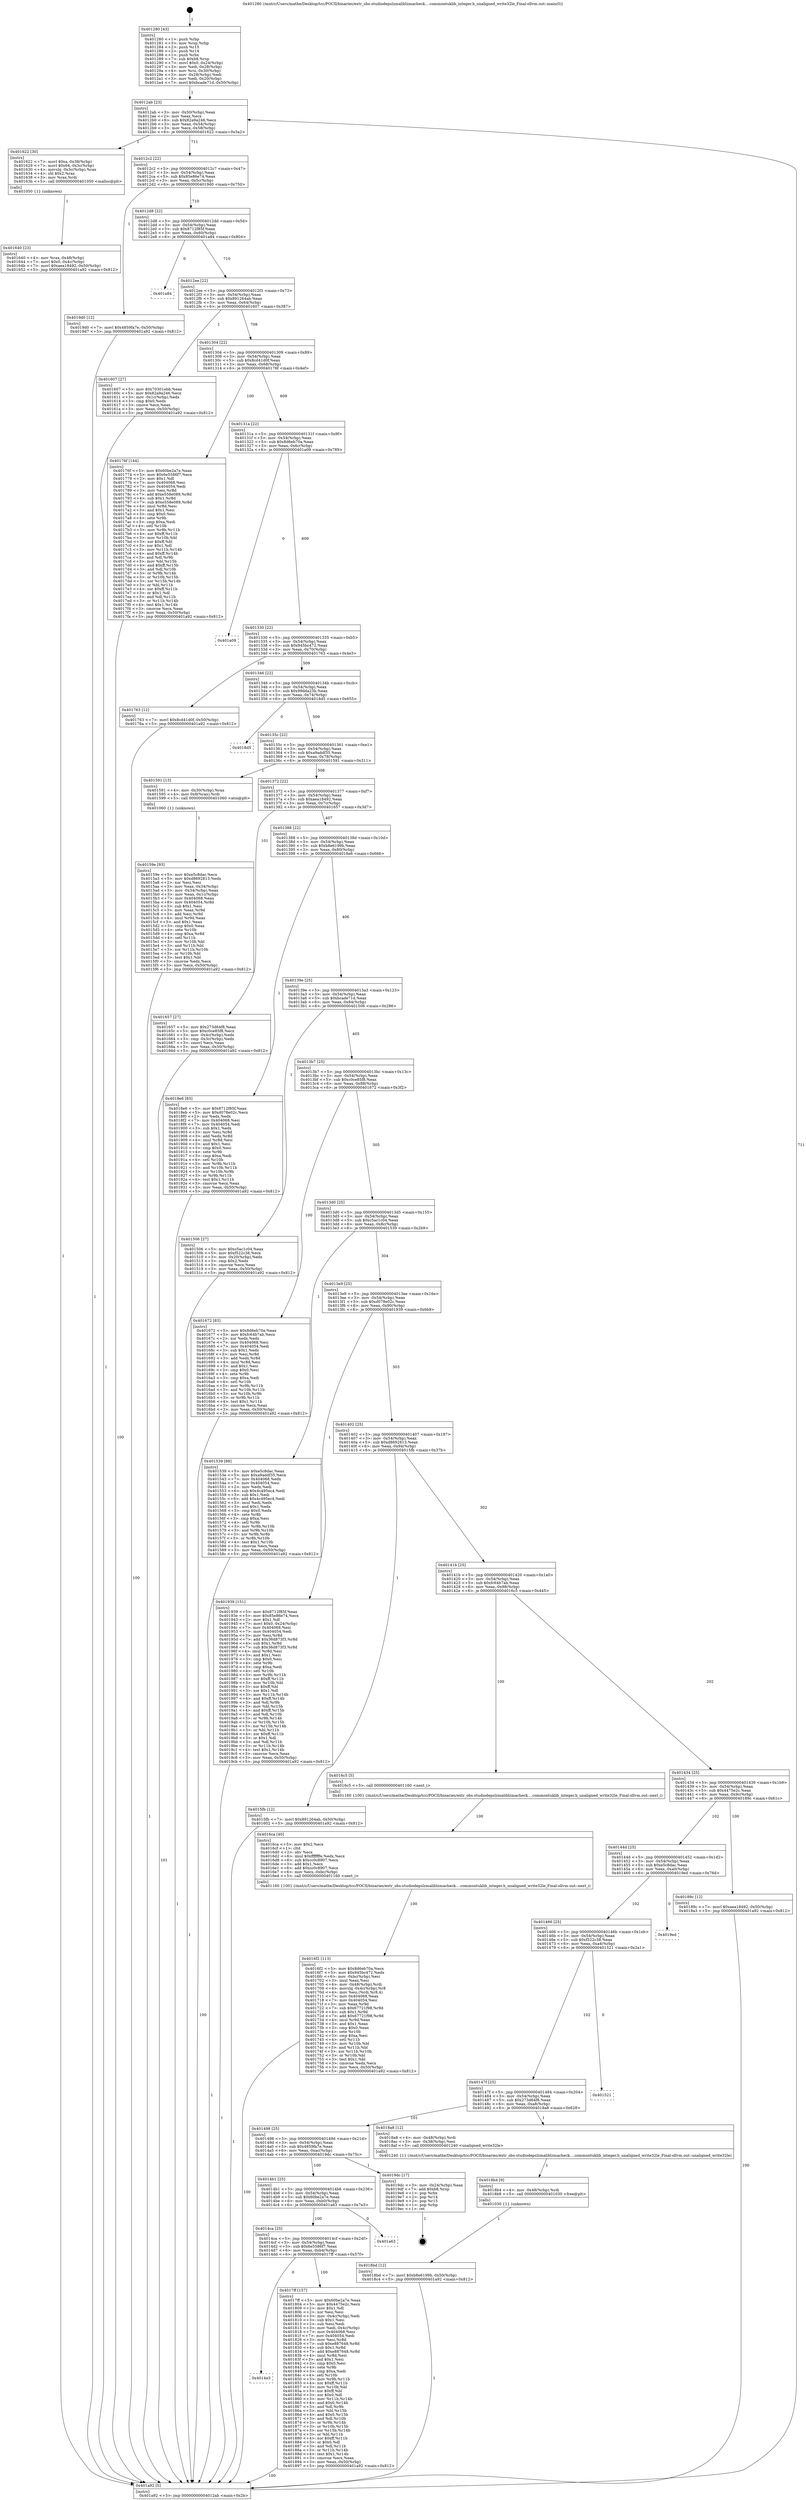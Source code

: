 digraph "0x401280" {
  label = "0x401280 (/mnt/c/Users/mathe/Desktop/tcc/POCII/binaries/extr_obs-studiodepslzmaliblzmacheck....commontuklib_integer.h_unaligned_write32le_Final-ollvm.out::main(0))"
  labelloc = "t"
  node[shape=record]

  Entry [label="",width=0.3,height=0.3,shape=circle,fillcolor=black,style=filled]
  "0x4012ab" [label="{
     0x4012ab [23]\l
     | [instrs]\l
     &nbsp;&nbsp;0x4012ab \<+3\>: mov -0x50(%rbp),%eax\l
     &nbsp;&nbsp;0x4012ae \<+2\>: mov %eax,%ecx\l
     &nbsp;&nbsp;0x4012b0 \<+6\>: sub $0x82a9a246,%ecx\l
     &nbsp;&nbsp;0x4012b6 \<+3\>: mov %eax,-0x54(%rbp)\l
     &nbsp;&nbsp;0x4012b9 \<+3\>: mov %ecx,-0x58(%rbp)\l
     &nbsp;&nbsp;0x4012bc \<+6\>: je 0000000000401622 \<main+0x3a2\>\l
  }"]
  "0x401622" [label="{
     0x401622 [30]\l
     | [instrs]\l
     &nbsp;&nbsp;0x401622 \<+7\>: movl $0xa,-0x38(%rbp)\l
     &nbsp;&nbsp;0x401629 \<+7\>: movl $0x64,-0x3c(%rbp)\l
     &nbsp;&nbsp;0x401630 \<+4\>: movslq -0x3c(%rbp),%rax\l
     &nbsp;&nbsp;0x401634 \<+4\>: shl $0x2,%rax\l
     &nbsp;&nbsp;0x401638 \<+3\>: mov %rax,%rdi\l
     &nbsp;&nbsp;0x40163b \<+5\>: call 0000000000401050 \<malloc@plt\>\l
     | [calls]\l
     &nbsp;&nbsp;0x401050 \{1\} (unknown)\l
  }"]
  "0x4012c2" [label="{
     0x4012c2 [22]\l
     | [instrs]\l
     &nbsp;&nbsp;0x4012c2 \<+5\>: jmp 00000000004012c7 \<main+0x47\>\l
     &nbsp;&nbsp;0x4012c7 \<+3\>: mov -0x54(%rbp),%eax\l
     &nbsp;&nbsp;0x4012ca \<+5\>: sub $0x85e86e74,%eax\l
     &nbsp;&nbsp;0x4012cf \<+3\>: mov %eax,-0x5c(%rbp)\l
     &nbsp;&nbsp;0x4012d2 \<+6\>: je 00000000004019d0 \<main+0x750\>\l
  }"]
  Exit [label="",width=0.3,height=0.3,shape=circle,fillcolor=black,style=filled,peripheries=2]
  "0x4019d0" [label="{
     0x4019d0 [12]\l
     | [instrs]\l
     &nbsp;&nbsp;0x4019d0 \<+7\>: movl $0x4859fa7e,-0x50(%rbp)\l
     &nbsp;&nbsp;0x4019d7 \<+5\>: jmp 0000000000401a92 \<main+0x812\>\l
  }"]
  "0x4012d8" [label="{
     0x4012d8 [22]\l
     | [instrs]\l
     &nbsp;&nbsp;0x4012d8 \<+5\>: jmp 00000000004012dd \<main+0x5d\>\l
     &nbsp;&nbsp;0x4012dd \<+3\>: mov -0x54(%rbp),%eax\l
     &nbsp;&nbsp;0x4012e0 \<+5\>: sub $0x8712f85f,%eax\l
     &nbsp;&nbsp;0x4012e5 \<+3\>: mov %eax,-0x60(%rbp)\l
     &nbsp;&nbsp;0x4012e8 \<+6\>: je 0000000000401a84 \<main+0x804\>\l
  }"]
  "0x4018bd" [label="{
     0x4018bd [12]\l
     | [instrs]\l
     &nbsp;&nbsp;0x4018bd \<+7\>: movl $0xb8e6199b,-0x50(%rbp)\l
     &nbsp;&nbsp;0x4018c4 \<+5\>: jmp 0000000000401a92 \<main+0x812\>\l
  }"]
  "0x401a84" [label="{
     0x401a84\l
  }", style=dashed]
  "0x4012ee" [label="{
     0x4012ee [22]\l
     | [instrs]\l
     &nbsp;&nbsp;0x4012ee \<+5\>: jmp 00000000004012f3 \<main+0x73\>\l
     &nbsp;&nbsp;0x4012f3 \<+3\>: mov -0x54(%rbp),%eax\l
     &nbsp;&nbsp;0x4012f6 \<+5\>: sub $0x891264ab,%eax\l
     &nbsp;&nbsp;0x4012fb \<+3\>: mov %eax,-0x64(%rbp)\l
     &nbsp;&nbsp;0x4012fe \<+6\>: je 0000000000401607 \<main+0x387\>\l
  }"]
  "0x4018b4" [label="{
     0x4018b4 [9]\l
     | [instrs]\l
     &nbsp;&nbsp;0x4018b4 \<+4\>: mov -0x48(%rbp),%rdi\l
     &nbsp;&nbsp;0x4018b8 \<+5\>: call 0000000000401030 \<free@plt\>\l
     | [calls]\l
     &nbsp;&nbsp;0x401030 \{1\} (unknown)\l
  }"]
  "0x401607" [label="{
     0x401607 [27]\l
     | [instrs]\l
     &nbsp;&nbsp;0x401607 \<+5\>: mov $0x70301ebb,%eax\l
     &nbsp;&nbsp;0x40160c \<+5\>: mov $0x82a9a246,%ecx\l
     &nbsp;&nbsp;0x401611 \<+3\>: mov -0x1c(%rbp),%edx\l
     &nbsp;&nbsp;0x401614 \<+3\>: cmp $0x0,%edx\l
     &nbsp;&nbsp;0x401617 \<+3\>: cmove %ecx,%eax\l
     &nbsp;&nbsp;0x40161a \<+3\>: mov %eax,-0x50(%rbp)\l
     &nbsp;&nbsp;0x40161d \<+5\>: jmp 0000000000401a92 \<main+0x812\>\l
  }"]
  "0x401304" [label="{
     0x401304 [22]\l
     | [instrs]\l
     &nbsp;&nbsp;0x401304 \<+5\>: jmp 0000000000401309 \<main+0x89\>\l
     &nbsp;&nbsp;0x401309 \<+3\>: mov -0x54(%rbp),%eax\l
     &nbsp;&nbsp;0x40130c \<+5\>: sub $0x8cd41d0f,%eax\l
     &nbsp;&nbsp;0x401311 \<+3\>: mov %eax,-0x68(%rbp)\l
     &nbsp;&nbsp;0x401314 \<+6\>: je 000000000040176f \<main+0x4ef\>\l
  }"]
  "0x4014e3" [label="{
     0x4014e3\l
  }", style=dashed]
  "0x40176f" [label="{
     0x40176f [144]\l
     | [instrs]\l
     &nbsp;&nbsp;0x40176f \<+5\>: mov $0x60be2a7e,%eax\l
     &nbsp;&nbsp;0x401774 \<+5\>: mov $0x6e5586f7,%ecx\l
     &nbsp;&nbsp;0x401779 \<+2\>: mov $0x1,%dl\l
     &nbsp;&nbsp;0x40177b \<+7\>: mov 0x404068,%esi\l
     &nbsp;&nbsp;0x401782 \<+7\>: mov 0x404054,%edi\l
     &nbsp;&nbsp;0x401789 \<+3\>: mov %esi,%r8d\l
     &nbsp;&nbsp;0x40178c \<+7\>: add $0xe558e089,%r8d\l
     &nbsp;&nbsp;0x401793 \<+4\>: sub $0x1,%r8d\l
     &nbsp;&nbsp;0x401797 \<+7\>: sub $0xe558e089,%r8d\l
     &nbsp;&nbsp;0x40179e \<+4\>: imul %r8d,%esi\l
     &nbsp;&nbsp;0x4017a2 \<+3\>: and $0x1,%esi\l
     &nbsp;&nbsp;0x4017a5 \<+3\>: cmp $0x0,%esi\l
     &nbsp;&nbsp;0x4017a8 \<+4\>: sete %r9b\l
     &nbsp;&nbsp;0x4017ac \<+3\>: cmp $0xa,%edi\l
     &nbsp;&nbsp;0x4017af \<+4\>: setl %r10b\l
     &nbsp;&nbsp;0x4017b3 \<+3\>: mov %r9b,%r11b\l
     &nbsp;&nbsp;0x4017b6 \<+4\>: xor $0xff,%r11b\l
     &nbsp;&nbsp;0x4017ba \<+3\>: mov %r10b,%bl\l
     &nbsp;&nbsp;0x4017bd \<+3\>: xor $0xff,%bl\l
     &nbsp;&nbsp;0x4017c0 \<+3\>: xor $0x1,%dl\l
     &nbsp;&nbsp;0x4017c3 \<+3\>: mov %r11b,%r14b\l
     &nbsp;&nbsp;0x4017c6 \<+4\>: and $0xff,%r14b\l
     &nbsp;&nbsp;0x4017ca \<+3\>: and %dl,%r9b\l
     &nbsp;&nbsp;0x4017cd \<+3\>: mov %bl,%r15b\l
     &nbsp;&nbsp;0x4017d0 \<+4\>: and $0xff,%r15b\l
     &nbsp;&nbsp;0x4017d4 \<+3\>: and %dl,%r10b\l
     &nbsp;&nbsp;0x4017d7 \<+3\>: or %r9b,%r14b\l
     &nbsp;&nbsp;0x4017da \<+3\>: or %r10b,%r15b\l
     &nbsp;&nbsp;0x4017dd \<+3\>: xor %r15b,%r14b\l
     &nbsp;&nbsp;0x4017e0 \<+3\>: or %bl,%r11b\l
     &nbsp;&nbsp;0x4017e3 \<+4\>: xor $0xff,%r11b\l
     &nbsp;&nbsp;0x4017e7 \<+3\>: or $0x1,%dl\l
     &nbsp;&nbsp;0x4017ea \<+3\>: and %dl,%r11b\l
     &nbsp;&nbsp;0x4017ed \<+3\>: or %r11b,%r14b\l
     &nbsp;&nbsp;0x4017f0 \<+4\>: test $0x1,%r14b\l
     &nbsp;&nbsp;0x4017f4 \<+3\>: cmovne %ecx,%eax\l
     &nbsp;&nbsp;0x4017f7 \<+3\>: mov %eax,-0x50(%rbp)\l
     &nbsp;&nbsp;0x4017fa \<+5\>: jmp 0000000000401a92 \<main+0x812\>\l
  }"]
  "0x40131a" [label="{
     0x40131a [22]\l
     | [instrs]\l
     &nbsp;&nbsp;0x40131a \<+5\>: jmp 000000000040131f \<main+0x9f\>\l
     &nbsp;&nbsp;0x40131f \<+3\>: mov -0x54(%rbp),%eax\l
     &nbsp;&nbsp;0x401322 \<+5\>: sub $0x8d6eb70a,%eax\l
     &nbsp;&nbsp;0x401327 \<+3\>: mov %eax,-0x6c(%rbp)\l
     &nbsp;&nbsp;0x40132a \<+6\>: je 0000000000401a09 \<main+0x789\>\l
  }"]
  "0x4017ff" [label="{
     0x4017ff [157]\l
     | [instrs]\l
     &nbsp;&nbsp;0x4017ff \<+5\>: mov $0x60be2a7e,%eax\l
     &nbsp;&nbsp;0x401804 \<+5\>: mov $0x4475e2c,%ecx\l
     &nbsp;&nbsp;0x401809 \<+2\>: mov $0x1,%dl\l
     &nbsp;&nbsp;0x40180b \<+2\>: xor %esi,%esi\l
     &nbsp;&nbsp;0x40180d \<+3\>: mov -0x4c(%rbp),%edi\l
     &nbsp;&nbsp;0x401810 \<+3\>: sub $0x1,%esi\l
     &nbsp;&nbsp;0x401813 \<+2\>: sub %esi,%edi\l
     &nbsp;&nbsp;0x401815 \<+3\>: mov %edi,-0x4c(%rbp)\l
     &nbsp;&nbsp;0x401818 \<+7\>: mov 0x404068,%esi\l
     &nbsp;&nbsp;0x40181f \<+7\>: mov 0x404054,%edi\l
     &nbsp;&nbsp;0x401826 \<+3\>: mov %esi,%r8d\l
     &nbsp;&nbsp;0x401829 \<+7\>: sub $0xe887648,%r8d\l
     &nbsp;&nbsp;0x401830 \<+4\>: sub $0x1,%r8d\l
     &nbsp;&nbsp;0x401834 \<+7\>: add $0xe887648,%r8d\l
     &nbsp;&nbsp;0x40183b \<+4\>: imul %r8d,%esi\l
     &nbsp;&nbsp;0x40183f \<+3\>: and $0x1,%esi\l
     &nbsp;&nbsp;0x401842 \<+3\>: cmp $0x0,%esi\l
     &nbsp;&nbsp;0x401845 \<+4\>: sete %r9b\l
     &nbsp;&nbsp;0x401849 \<+3\>: cmp $0xa,%edi\l
     &nbsp;&nbsp;0x40184c \<+4\>: setl %r10b\l
     &nbsp;&nbsp;0x401850 \<+3\>: mov %r9b,%r11b\l
     &nbsp;&nbsp;0x401853 \<+4\>: xor $0xff,%r11b\l
     &nbsp;&nbsp;0x401857 \<+3\>: mov %r10b,%bl\l
     &nbsp;&nbsp;0x40185a \<+3\>: xor $0xff,%bl\l
     &nbsp;&nbsp;0x40185d \<+3\>: xor $0x0,%dl\l
     &nbsp;&nbsp;0x401860 \<+3\>: mov %r11b,%r14b\l
     &nbsp;&nbsp;0x401863 \<+4\>: and $0x0,%r14b\l
     &nbsp;&nbsp;0x401867 \<+3\>: and %dl,%r9b\l
     &nbsp;&nbsp;0x40186a \<+3\>: mov %bl,%r15b\l
     &nbsp;&nbsp;0x40186d \<+4\>: and $0x0,%r15b\l
     &nbsp;&nbsp;0x401871 \<+3\>: and %dl,%r10b\l
     &nbsp;&nbsp;0x401874 \<+3\>: or %r9b,%r14b\l
     &nbsp;&nbsp;0x401877 \<+3\>: or %r10b,%r15b\l
     &nbsp;&nbsp;0x40187a \<+3\>: xor %r15b,%r14b\l
     &nbsp;&nbsp;0x40187d \<+3\>: or %bl,%r11b\l
     &nbsp;&nbsp;0x401880 \<+4\>: xor $0xff,%r11b\l
     &nbsp;&nbsp;0x401884 \<+3\>: or $0x0,%dl\l
     &nbsp;&nbsp;0x401887 \<+3\>: and %dl,%r11b\l
     &nbsp;&nbsp;0x40188a \<+3\>: or %r11b,%r14b\l
     &nbsp;&nbsp;0x40188d \<+4\>: test $0x1,%r14b\l
     &nbsp;&nbsp;0x401891 \<+3\>: cmovne %ecx,%eax\l
     &nbsp;&nbsp;0x401894 \<+3\>: mov %eax,-0x50(%rbp)\l
     &nbsp;&nbsp;0x401897 \<+5\>: jmp 0000000000401a92 \<main+0x812\>\l
  }"]
  "0x401a09" [label="{
     0x401a09\l
  }", style=dashed]
  "0x401330" [label="{
     0x401330 [22]\l
     | [instrs]\l
     &nbsp;&nbsp;0x401330 \<+5\>: jmp 0000000000401335 \<main+0xb5\>\l
     &nbsp;&nbsp;0x401335 \<+3\>: mov -0x54(%rbp),%eax\l
     &nbsp;&nbsp;0x401338 \<+5\>: sub $0x945bc472,%eax\l
     &nbsp;&nbsp;0x40133d \<+3\>: mov %eax,-0x70(%rbp)\l
     &nbsp;&nbsp;0x401340 \<+6\>: je 0000000000401763 \<main+0x4e3\>\l
  }"]
  "0x4014ca" [label="{
     0x4014ca [25]\l
     | [instrs]\l
     &nbsp;&nbsp;0x4014ca \<+5\>: jmp 00000000004014cf \<main+0x24f\>\l
     &nbsp;&nbsp;0x4014cf \<+3\>: mov -0x54(%rbp),%eax\l
     &nbsp;&nbsp;0x4014d2 \<+5\>: sub $0x6e5586f7,%eax\l
     &nbsp;&nbsp;0x4014d7 \<+6\>: mov %eax,-0xb4(%rbp)\l
     &nbsp;&nbsp;0x4014dd \<+6\>: je 00000000004017ff \<main+0x57f\>\l
  }"]
  "0x401763" [label="{
     0x401763 [12]\l
     | [instrs]\l
     &nbsp;&nbsp;0x401763 \<+7\>: movl $0x8cd41d0f,-0x50(%rbp)\l
     &nbsp;&nbsp;0x40176a \<+5\>: jmp 0000000000401a92 \<main+0x812\>\l
  }"]
  "0x401346" [label="{
     0x401346 [22]\l
     | [instrs]\l
     &nbsp;&nbsp;0x401346 \<+5\>: jmp 000000000040134b \<main+0xcb\>\l
     &nbsp;&nbsp;0x40134b \<+3\>: mov -0x54(%rbp),%eax\l
     &nbsp;&nbsp;0x40134e \<+5\>: sub $0x99dda23b,%eax\l
     &nbsp;&nbsp;0x401353 \<+3\>: mov %eax,-0x74(%rbp)\l
     &nbsp;&nbsp;0x401356 \<+6\>: je 00000000004018d5 \<main+0x655\>\l
  }"]
  "0x401a63" [label="{
     0x401a63\l
  }", style=dashed]
  "0x4018d5" [label="{
     0x4018d5\l
  }", style=dashed]
  "0x40135c" [label="{
     0x40135c [22]\l
     | [instrs]\l
     &nbsp;&nbsp;0x40135c \<+5\>: jmp 0000000000401361 \<main+0xe1\>\l
     &nbsp;&nbsp;0x401361 \<+3\>: mov -0x54(%rbp),%eax\l
     &nbsp;&nbsp;0x401364 \<+5\>: sub $0xa9addf35,%eax\l
     &nbsp;&nbsp;0x401369 \<+3\>: mov %eax,-0x78(%rbp)\l
     &nbsp;&nbsp;0x40136c \<+6\>: je 0000000000401591 \<main+0x311\>\l
  }"]
  "0x4014b1" [label="{
     0x4014b1 [25]\l
     | [instrs]\l
     &nbsp;&nbsp;0x4014b1 \<+5\>: jmp 00000000004014b6 \<main+0x236\>\l
     &nbsp;&nbsp;0x4014b6 \<+3\>: mov -0x54(%rbp),%eax\l
     &nbsp;&nbsp;0x4014b9 \<+5\>: sub $0x60be2a7e,%eax\l
     &nbsp;&nbsp;0x4014be \<+6\>: mov %eax,-0xb0(%rbp)\l
     &nbsp;&nbsp;0x4014c4 \<+6\>: je 0000000000401a63 \<main+0x7e3\>\l
  }"]
  "0x401591" [label="{
     0x401591 [13]\l
     | [instrs]\l
     &nbsp;&nbsp;0x401591 \<+4\>: mov -0x30(%rbp),%rax\l
     &nbsp;&nbsp;0x401595 \<+4\>: mov 0x8(%rax),%rdi\l
     &nbsp;&nbsp;0x401599 \<+5\>: call 0000000000401060 \<atoi@plt\>\l
     | [calls]\l
     &nbsp;&nbsp;0x401060 \{1\} (unknown)\l
  }"]
  "0x401372" [label="{
     0x401372 [22]\l
     | [instrs]\l
     &nbsp;&nbsp;0x401372 \<+5\>: jmp 0000000000401377 \<main+0xf7\>\l
     &nbsp;&nbsp;0x401377 \<+3\>: mov -0x54(%rbp),%eax\l
     &nbsp;&nbsp;0x40137a \<+5\>: sub $0xaea18492,%eax\l
     &nbsp;&nbsp;0x40137f \<+3\>: mov %eax,-0x7c(%rbp)\l
     &nbsp;&nbsp;0x401382 \<+6\>: je 0000000000401657 \<main+0x3d7\>\l
  }"]
  "0x4019dc" [label="{
     0x4019dc [17]\l
     | [instrs]\l
     &nbsp;&nbsp;0x4019dc \<+3\>: mov -0x24(%rbp),%eax\l
     &nbsp;&nbsp;0x4019df \<+7\>: add $0xb8,%rsp\l
     &nbsp;&nbsp;0x4019e6 \<+1\>: pop %rbx\l
     &nbsp;&nbsp;0x4019e7 \<+2\>: pop %r14\l
     &nbsp;&nbsp;0x4019e9 \<+2\>: pop %r15\l
     &nbsp;&nbsp;0x4019eb \<+1\>: pop %rbp\l
     &nbsp;&nbsp;0x4019ec \<+1\>: ret\l
  }"]
  "0x401657" [label="{
     0x401657 [27]\l
     | [instrs]\l
     &nbsp;&nbsp;0x401657 \<+5\>: mov $0x273d64f8,%eax\l
     &nbsp;&nbsp;0x40165c \<+5\>: mov $0xc0ce85f8,%ecx\l
     &nbsp;&nbsp;0x401661 \<+3\>: mov -0x4c(%rbp),%edx\l
     &nbsp;&nbsp;0x401664 \<+3\>: cmp -0x3c(%rbp),%edx\l
     &nbsp;&nbsp;0x401667 \<+3\>: cmovl %ecx,%eax\l
     &nbsp;&nbsp;0x40166a \<+3\>: mov %eax,-0x50(%rbp)\l
     &nbsp;&nbsp;0x40166d \<+5\>: jmp 0000000000401a92 \<main+0x812\>\l
  }"]
  "0x401388" [label="{
     0x401388 [22]\l
     | [instrs]\l
     &nbsp;&nbsp;0x401388 \<+5\>: jmp 000000000040138d \<main+0x10d\>\l
     &nbsp;&nbsp;0x40138d \<+3\>: mov -0x54(%rbp),%eax\l
     &nbsp;&nbsp;0x401390 \<+5\>: sub $0xb8e6199b,%eax\l
     &nbsp;&nbsp;0x401395 \<+3\>: mov %eax,-0x80(%rbp)\l
     &nbsp;&nbsp;0x401398 \<+6\>: je 00000000004018e6 \<main+0x666\>\l
  }"]
  "0x401498" [label="{
     0x401498 [25]\l
     | [instrs]\l
     &nbsp;&nbsp;0x401498 \<+5\>: jmp 000000000040149d \<main+0x21d\>\l
     &nbsp;&nbsp;0x40149d \<+3\>: mov -0x54(%rbp),%eax\l
     &nbsp;&nbsp;0x4014a0 \<+5\>: sub $0x4859fa7e,%eax\l
     &nbsp;&nbsp;0x4014a5 \<+6\>: mov %eax,-0xac(%rbp)\l
     &nbsp;&nbsp;0x4014ab \<+6\>: je 00000000004019dc \<main+0x75c\>\l
  }"]
  "0x4018e6" [label="{
     0x4018e6 [83]\l
     | [instrs]\l
     &nbsp;&nbsp;0x4018e6 \<+5\>: mov $0x8712f85f,%eax\l
     &nbsp;&nbsp;0x4018eb \<+5\>: mov $0xd078e02c,%ecx\l
     &nbsp;&nbsp;0x4018f0 \<+2\>: xor %edx,%edx\l
     &nbsp;&nbsp;0x4018f2 \<+7\>: mov 0x404068,%esi\l
     &nbsp;&nbsp;0x4018f9 \<+7\>: mov 0x404054,%edi\l
     &nbsp;&nbsp;0x401900 \<+3\>: sub $0x1,%edx\l
     &nbsp;&nbsp;0x401903 \<+3\>: mov %esi,%r8d\l
     &nbsp;&nbsp;0x401906 \<+3\>: add %edx,%r8d\l
     &nbsp;&nbsp;0x401909 \<+4\>: imul %r8d,%esi\l
     &nbsp;&nbsp;0x40190d \<+3\>: and $0x1,%esi\l
     &nbsp;&nbsp;0x401910 \<+3\>: cmp $0x0,%esi\l
     &nbsp;&nbsp;0x401913 \<+4\>: sete %r9b\l
     &nbsp;&nbsp;0x401917 \<+3\>: cmp $0xa,%edi\l
     &nbsp;&nbsp;0x40191a \<+4\>: setl %r10b\l
     &nbsp;&nbsp;0x40191e \<+3\>: mov %r9b,%r11b\l
     &nbsp;&nbsp;0x401921 \<+3\>: and %r10b,%r11b\l
     &nbsp;&nbsp;0x401924 \<+3\>: xor %r10b,%r9b\l
     &nbsp;&nbsp;0x401927 \<+3\>: or %r9b,%r11b\l
     &nbsp;&nbsp;0x40192a \<+4\>: test $0x1,%r11b\l
     &nbsp;&nbsp;0x40192e \<+3\>: cmovne %ecx,%eax\l
     &nbsp;&nbsp;0x401931 \<+3\>: mov %eax,-0x50(%rbp)\l
     &nbsp;&nbsp;0x401934 \<+5\>: jmp 0000000000401a92 \<main+0x812\>\l
  }"]
  "0x40139e" [label="{
     0x40139e [25]\l
     | [instrs]\l
     &nbsp;&nbsp;0x40139e \<+5\>: jmp 00000000004013a3 \<main+0x123\>\l
     &nbsp;&nbsp;0x4013a3 \<+3\>: mov -0x54(%rbp),%eax\l
     &nbsp;&nbsp;0x4013a6 \<+5\>: sub $0xbcade71d,%eax\l
     &nbsp;&nbsp;0x4013ab \<+6\>: mov %eax,-0x84(%rbp)\l
     &nbsp;&nbsp;0x4013b1 \<+6\>: je 0000000000401506 \<main+0x286\>\l
  }"]
  "0x4018a8" [label="{
     0x4018a8 [12]\l
     | [instrs]\l
     &nbsp;&nbsp;0x4018a8 \<+4\>: mov -0x48(%rbp),%rdi\l
     &nbsp;&nbsp;0x4018ac \<+3\>: mov -0x38(%rbp),%esi\l
     &nbsp;&nbsp;0x4018af \<+5\>: call 0000000000401240 \<unaligned_write32le\>\l
     | [calls]\l
     &nbsp;&nbsp;0x401240 \{1\} (/mnt/c/Users/mathe/Desktop/tcc/POCII/binaries/extr_obs-studiodepslzmaliblzmacheck....commontuklib_integer.h_unaligned_write32le_Final-ollvm.out::unaligned_write32le)\l
  }"]
  "0x401506" [label="{
     0x401506 [27]\l
     | [instrs]\l
     &nbsp;&nbsp;0x401506 \<+5\>: mov $0xc5ac1c04,%eax\l
     &nbsp;&nbsp;0x40150b \<+5\>: mov $0xf522c38,%ecx\l
     &nbsp;&nbsp;0x401510 \<+3\>: mov -0x20(%rbp),%edx\l
     &nbsp;&nbsp;0x401513 \<+3\>: cmp $0x2,%edx\l
     &nbsp;&nbsp;0x401516 \<+3\>: cmovne %ecx,%eax\l
     &nbsp;&nbsp;0x401519 \<+3\>: mov %eax,-0x50(%rbp)\l
     &nbsp;&nbsp;0x40151c \<+5\>: jmp 0000000000401a92 \<main+0x812\>\l
  }"]
  "0x4013b7" [label="{
     0x4013b7 [25]\l
     | [instrs]\l
     &nbsp;&nbsp;0x4013b7 \<+5\>: jmp 00000000004013bc \<main+0x13c\>\l
     &nbsp;&nbsp;0x4013bc \<+3\>: mov -0x54(%rbp),%eax\l
     &nbsp;&nbsp;0x4013bf \<+5\>: sub $0xc0ce85f8,%eax\l
     &nbsp;&nbsp;0x4013c4 \<+6\>: mov %eax,-0x88(%rbp)\l
     &nbsp;&nbsp;0x4013ca \<+6\>: je 0000000000401672 \<main+0x3f2\>\l
  }"]
  "0x401a92" [label="{
     0x401a92 [5]\l
     | [instrs]\l
     &nbsp;&nbsp;0x401a92 \<+5\>: jmp 00000000004012ab \<main+0x2b\>\l
  }"]
  "0x401280" [label="{
     0x401280 [43]\l
     | [instrs]\l
     &nbsp;&nbsp;0x401280 \<+1\>: push %rbp\l
     &nbsp;&nbsp;0x401281 \<+3\>: mov %rsp,%rbp\l
     &nbsp;&nbsp;0x401284 \<+2\>: push %r15\l
     &nbsp;&nbsp;0x401286 \<+2\>: push %r14\l
     &nbsp;&nbsp;0x401288 \<+1\>: push %rbx\l
     &nbsp;&nbsp;0x401289 \<+7\>: sub $0xb8,%rsp\l
     &nbsp;&nbsp;0x401290 \<+7\>: movl $0x0,-0x24(%rbp)\l
     &nbsp;&nbsp;0x401297 \<+3\>: mov %edi,-0x28(%rbp)\l
     &nbsp;&nbsp;0x40129a \<+4\>: mov %rsi,-0x30(%rbp)\l
     &nbsp;&nbsp;0x40129e \<+3\>: mov -0x28(%rbp),%edi\l
     &nbsp;&nbsp;0x4012a1 \<+3\>: mov %edi,-0x20(%rbp)\l
     &nbsp;&nbsp;0x4012a4 \<+7\>: movl $0xbcade71d,-0x50(%rbp)\l
  }"]
  "0x40147f" [label="{
     0x40147f [25]\l
     | [instrs]\l
     &nbsp;&nbsp;0x40147f \<+5\>: jmp 0000000000401484 \<main+0x204\>\l
     &nbsp;&nbsp;0x401484 \<+3\>: mov -0x54(%rbp),%eax\l
     &nbsp;&nbsp;0x401487 \<+5\>: sub $0x273d64f8,%eax\l
     &nbsp;&nbsp;0x40148c \<+6\>: mov %eax,-0xa8(%rbp)\l
     &nbsp;&nbsp;0x401492 \<+6\>: je 00000000004018a8 \<main+0x628\>\l
  }"]
  "0x401672" [label="{
     0x401672 [83]\l
     | [instrs]\l
     &nbsp;&nbsp;0x401672 \<+5\>: mov $0x8d6eb70a,%eax\l
     &nbsp;&nbsp;0x401677 \<+5\>: mov $0xfc64b7ab,%ecx\l
     &nbsp;&nbsp;0x40167c \<+2\>: xor %edx,%edx\l
     &nbsp;&nbsp;0x40167e \<+7\>: mov 0x404068,%esi\l
     &nbsp;&nbsp;0x401685 \<+7\>: mov 0x404054,%edi\l
     &nbsp;&nbsp;0x40168c \<+3\>: sub $0x1,%edx\l
     &nbsp;&nbsp;0x40168f \<+3\>: mov %esi,%r8d\l
     &nbsp;&nbsp;0x401692 \<+3\>: add %edx,%r8d\l
     &nbsp;&nbsp;0x401695 \<+4\>: imul %r8d,%esi\l
     &nbsp;&nbsp;0x401699 \<+3\>: and $0x1,%esi\l
     &nbsp;&nbsp;0x40169c \<+3\>: cmp $0x0,%esi\l
     &nbsp;&nbsp;0x40169f \<+4\>: sete %r9b\l
     &nbsp;&nbsp;0x4016a3 \<+3\>: cmp $0xa,%edi\l
     &nbsp;&nbsp;0x4016a6 \<+4\>: setl %r10b\l
     &nbsp;&nbsp;0x4016aa \<+3\>: mov %r9b,%r11b\l
     &nbsp;&nbsp;0x4016ad \<+3\>: and %r10b,%r11b\l
     &nbsp;&nbsp;0x4016b0 \<+3\>: xor %r10b,%r9b\l
     &nbsp;&nbsp;0x4016b3 \<+3\>: or %r9b,%r11b\l
     &nbsp;&nbsp;0x4016b6 \<+4\>: test $0x1,%r11b\l
     &nbsp;&nbsp;0x4016ba \<+3\>: cmovne %ecx,%eax\l
     &nbsp;&nbsp;0x4016bd \<+3\>: mov %eax,-0x50(%rbp)\l
     &nbsp;&nbsp;0x4016c0 \<+5\>: jmp 0000000000401a92 \<main+0x812\>\l
  }"]
  "0x4013d0" [label="{
     0x4013d0 [25]\l
     | [instrs]\l
     &nbsp;&nbsp;0x4013d0 \<+5\>: jmp 00000000004013d5 \<main+0x155\>\l
     &nbsp;&nbsp;0x4013d5 \<+3\>: mov -0x54(%rbp),%eax\l
     &nbsp;&nbsp;0x4013d8 \<+5\>: sub $0xc5ac1c04,%eax\l
     &nbsp;&nbsp;0x4013dd \<+6\>: mov %eax,-0x8c(%rbp)\l
     &nbsp;&nbsp;0x4013e3 \<+6\>: je 0000000000401539 \<main+0x2b9\>\l
  }"]
  "0x401521" [label="{
     0x401521\l
  }", style=dashed]
  "0x401539" [label="{
     0x401539 [88]\l
     | [instrs]\l
     &nbsp;&nbsp;0x401539 \<+5\>: mov $0xe5c8dac,%eax\l
     &nbsp;&nbsp;0x40153e \<+5\>: mov $0xa9addf35,%ecx\l
     &nbsp;&nbsp;0x401543 \<+7\>: mov 0x404068,%edx\l
     &nbsp;&nbsp;0x40154a \<+7\>: mov 0x404054,%esi\l
     &nbsp;&nbsp;0x401551 \<+2\>: mov %edx,%edi\l
     &nbsp;&nbsp;0x401553 \<+6\>: sub $0x4c495ec4,%edi\l
     &nbsp;&nbsp;0x401559 \<+3\>: sub $0x1,%edi\l
     &nbsp;&nbsp;0x40155c \<+6\>: add $0x4c495ec4,%edi\l
     &nbsp;&nbsp;0x401562 \<+3\>: imul %edi,%edx\l
     &nbsp;&nbsp;0x401565 \<+3\>: and $0x1,%edx\l
     &nbsp;&nbsp;0x401568 \<+3\>: cmp $0x0,%edx\l
     &nbsp;&nbsp;0x40156b \<+4\>: sete %r8b\l
     &nbsp;&nbsp;0x40156f \<+3\>: cmp $0xa,%esi\l
     &nbsp;&nbsp;0x401572 \<+4\>: setl %r9b\l
     &nbsp;&nbsp;0x401576 \<+3\>: mov %r8b,%r10b\l
     &nbsp;&nbsp;0x401579 \<+3\>: and %r9b,%r10b\l
     &nbsp;&nbsp;0x40157c \<+3\>: xor %r9b,%r8b\l
     &nbsp;&nbsp;0x40157f \<+3\>: or %r8b,%r10b\l
     &nbsp;&nbsp;0x401582 \<+4\>: test $0x1,%r10b\l
     &nbsp;&nbsp;0x401586 \<+3\>: cmovne %ecx,%eax\l
     &nbsp;&nbsp;0x401589 \<+3\>: mov %eax,-0x50(%rbp)\l
     &nbsp;&nbsp;0x40158c \<+5\>: jmp 0000000000401a92 \<main+0x812\>\l
  }"]
  "0x4013e9" [label="{
     0x4013e9 [25]\l
     | [instrs]\l
     &nbsp;&nbsp;0x4013e9 \<+5\>: jmp 00000000004013ee \<main+0x16e\>\l
     &nbsp;&nbsp;0x4013ee \<+3\>: mov -0x54(%rbp),%eax\l
     &nbsp;&nbsp;0x4013f1 \<+5\>: sub $0xd078e02c,%eax\l
     &nbsp;&nbsp;0x4013f6 \<+6\>: mov %eax,-0x90(%rbp)\l
     &nbsp;&nbsp;0x4013fc \<+6\>: je 0000000000401939 \<main+0x6b9\>\l
  }"]
  "0x40159e" [label="{
     0x40159e [93]\l
     | [instrs]\l
     &nbsp;&nbsp;0x40159e \<+5\>: mov $0xe5c8dac,%ecx\l
     &nbsp;&nbsp;0x4015a3 \<+5\>: mov $0xd8692813,%edx\l
     &nbsp;&nbsp;0x4015a8 \<+2\>: xor %esi,%esi\l
     &nbsp;&nbsp;0x4015aa \<+3\>: mov %eax,-0x34(%rbp)\l
     &nbsp;&nbsp;0x4015ad \<+3\>: mov -0x34(%rbp),%eax\l
     &nbsp;&nbsp;0x4015b0 \<+3\>: mov %eax,-0x1c(%rbp)\l
     &nbsp;&nbsp;0x4015b3 \<+7\>: mov 0x404068,%eax\l
     &nbsp;&nbsp;0x4015ba \<+8\>: mov 0x404054,%r8d\l
     &nbsp;&nbsp;0x4015c2 \<+3\>: sub $0x1,%esi\l
     &nbsp;&nbsp;0x4015c5 \<+3\>: mov %eax,%r9d\l
     &nbsp;&nbsp;0x4015c8 \<+3\>: add %esi,%r9d\l
     &nbsp;&nbsp;0x4015cb \<+4\>: imul %r9d,%eax\l
     &nbsp;&nbsp;0x4015cf \<+3\>: and $0x1,%eax\l
     &nbsp;&nbsp;0x4015d2 \<+3\>: cmp $0x0,%eax\l
     &nbsp;&nbsp;0x4015d5 \<+4\>: sete %r10b\l
     &nbsp;&nbsp;0x4015d9 \<+4\>: cmp $0xa,%r8d\l
     &nbsp;&nbsp;0x4015dd \<+4\>: setl %r11b\l
     &nbsp;&nbsp;0x4015e1 \<+3\>: mov %r10b,%bl\l
     &nbsp;&nbsp;0x4015e4 \<+3\>: and %r11b,%bl\l
     &nbsp;&nbsp;0x4015e7 \<+3\>: xor %r11b,%r10b\l
     &nbsp;&nbsp;0x4015ea \<+3\>: or %r10b,%bl\l
     &nbsp;&nbsp;0x4015ed \<+3\>: test $0x1,%bl\l
     &nbsp;&nbsp;0x4015f0 \<+3\>: cmovne %edx,%ecx\l
     &nbsp;&nbsp;0x4015f3 \<+3\>: mov %ecx,-0x50(%rbp)\l
     &nbsp;&nbsp;0x4015f6 \<+5\>: jmp 0000000000401a92 \<main+0x812\>\l
  }"]
  "0x401466" [label="{
     0x401466 [25]\l
     | [instrs]\l
     &nbsp;&nbsp;0x401466 \<+5\>: jmp 000000000040146b \<main+0x1eb\>\l
     &nbsp;&nbsp;0x40146b \<+3\>: mov -0x54(%rbp),%eax\l
     &nbsp;&nbsp;0x40146e \<+5\>: sub $0xf522c38,%eax\l
     &nbsp;&nbsp;0x401473 \<+6\>: mov %eax,-0xa4(%rbp)\l
     &nbsp;&nbsp;0x401479 \<+6\>: je 0000000000401521 \<main+0x2a1\>\l
  }"]
  "0x401939" [label="{
     0x401939 [151]\l
     | [instrs]\l
     &nbsp;&nbsp;0x401939 \<+5\>: mov $0x8712f85f,%eax\l
     &nbsp;&nbsp;0x40193e \<+5\>: mov $0x85e86e74,%ecx\l
     &nbsp;&nbsp;0x401943 \<+2\>: mov $0x1,%dl\l
     &nbsp;&nbsp;0x401945 \<+7\>: movl $0x0,-0x24(%rbp)\l
     &nbsp;&nbsp;0x40194c \<+7\>: mov 0x404068,%esi\l
     &nbsp;&nbsp;0x401953 \<+7\>: mov 0x404054,%edi\l
     &nbsp;&nbsp;0x40195a \<+3\>: mov %esi,%r8d\l
     &nbsp;&nbsp;0x40195d \<+7\>: add $0x36d873f3,%r8d\l
     &nbsp;&nbsp;0x401964 \<+4\>: sub $0x1,%r8d\l
     &nbsp;&nbsp;0x401968 \<+7\>: sub $0x36d873f3,%r8d\l
     &nbsp;&nbsp;0x40196f \<+4\>: imul %r8d,%esi\l
     &nbsp;&nbsp;0x401973 \<+3\>: and $0x1,%esi\l
     &nbsp;&nbsp;0x401976 \<+3\>: cmp $0x0,%esi\l
     &nbsp;&nbsp;0x401979 \<+4\>: sete %r9b\l
     &nbsp;&nbsp;0x40197d \<+3\>: cmp $0xa,%edi\l
     &nbsp;&nbsp;0x401980 \<+4\>: setl %r10b\l
     &nbsp;&nbsp;0x401984 \<+3\>: mov %r9b,%r11b\l
     &nbsp;&nbsp;0x401987 \<+4\>: xor $0xff,%r11b\l
     &nbsp;&nbsp;0x40198b \<+3\>: mov %r10b,%bl\l
     &nbsp;&nbsp;0x40198e \<+3\>: xor $0xff,%bl\l
     &nbsp;&nbsp;0x401991 \<+3\>: xor $0x1,%dl\l
     &nbsp;&nbsp;0x401994 \<+3\>: mov %r11b,%r14b\l
     &nbsp;&nbsp;0x401997 \<+4\>: and $0xff,%r14b\l
     &nbsp;&nbsp;0x40199b \<+3\>: and %dl,%r9b\l
     &nbsp;&nbsp;0x40199e \<+3\>: mov %bl,%r15b\l
     &nbsp;&nbsp;0x4019a1 \<+4\>: and $0xff,%r15b\l
     &nbsp;&nbsp;0x4019a5 \<+3\>: and %dl,%r10b\l
     &nbsp;&nbsp;0x4019a8 \<+3\>: or %r9b,%r14b\l
     &nbsp;&nbsp;0x4019ab \<+3\>: or %r10b,%r15b\l
     &nbsp;&nbsp;0x4019ae \<+3\>: xor %r15b,%r14b\l
     &nbsp;&nbsp;0x4019b1 \<+3\>: or %bl,%r11b\l
     &nbsp;&nbsp;0x4019b4 \<+4\>: xor $0xff,%r11b\l
     &nbsp;&nbsp;0x4019b8 \<+3\>: or $0x1,%dl\l
     &nbsp;&nbsp;0x4019bb \<+3\>: and %dl,%r11b\l
     &nbsp;&nbsp;0x4019be \<+3\>: or %r11b,%r14b\l
     &nbsp;&nbsp;0x4019c1 \<+4\>: test $0x1,%r14b\l
     &nbsp;&nbsp;0x4019c5 \<+3\>: cmovne %ecx,%eax\l
     &nbsp;&nbsp;0x4019c8 \<+3\>: mov %eax,-0x50(%rbp)\l
     &nbsp;&nbsp;0x4019cb \<+5\>: jmp 0000000000401a92 \<main+0x812\>\l
  }"]
  "0x401402" [label="{
     0x401402 [25]\l
     | [instrs]\l
     &nbsp;&nbsp;0x401402 \<+5\>: jmp 0000000000401407 \<main+0x187\>\l
     &nbsp;&nbsp;0x401407 \<+3\>: mov -0x54(%rbp),%eax\l
     &nbsp;&nbsp;0x40140a \<+5\>: sub $0xd8692813,%eax\l
     &nbsp;&nbsp;0x40140f \<+6\>: mov %eax,-0x94(%rbp)\l
     &nbsp;&nbsp;0x401415 \<+6\>: je 00000000004015fb \<main+0x37b\>\l
  }"]
  "0x4019ed" [label="{
     0x4019ed\l
  }", style=dashed]
  "0x4015fb" [label="{
     0x4015fb [12]\l
     | [instrs]\l
     &nbsp;&nbsp;0x4015fb \<+7\>: movl $0x891264ab,-0x50(%rbp)\l
     &nbsp;&nbsp;0x401602 \<+5\>: jmp 0000000000401a92 \<main+0x812\>\l
  }"]
  "0x40141b" [label="{
     0x40141b [25]\l
     | [instrs]\l
     &nbsp;&nbsp;0x40141b \<+5\>: jmp 0000000000401420 \<main+0x1a0\>\l
     &nbsp;&nbsp;0x401420 \<+3\>: mov -0x54(%rbp),%eax\l
     &nbsp;&nbsp;0x401423 \<+5\>: sub $0xfc64b7ab,%eax\l
     &nbsp;&nbsp;0x401428 \<+6\>: mov %eax,-0x98(%rbp)\l
     &nbsp;&nbsp;0x40142e \<+6\>: je 00000000004016c5 \<main+0x445\>\l
  }"]
  "0x401640" [label="{
     0x401640 [23]\l
     | [instrs]\l
     &nbsp;&nbsp;0x401640 \<+4\>: mov %rax,-0x48(%rbp)\l
     &nbsp;&nbsp;0x401644 \<+7\>: movl $0x0,-0x4c(%rbp)\l
     &nbsp;&nbsp;0x40164b \<+7\>: movl $0xaea18492,-0x50(%rbp)\l
     &nbsp;&nbsp;0x401652 \<+5\>: jmp 0000000000401a92 \<main+0x812\>\l
  }"]
  "0x40144d" [label="{
     0x40144d [25]\l
     | [instrs]\l
     &nbsp;&nbsp;0x40144d \<+5\>: jmp 0000000000401452 \<main+0x1d2\>\l
     &nbsp;&nbsp;0x401452 \<+3\>: mov -0x54(%rbp),%eax\l
     &nbsp;&nbsp;0x401455 \<+5\>: sub $0xe5c8dac,%eax\l
     &nbsp;&nbsp;0x40145a \<+6\>: mov %eax,-0xa0(%rbp)\l
     &nbsp;&nbsp;0x401460 \<+6\>: je 00000000004019ed \<main+0x76d\>\l
  }"]
  "0x4016c5" [label="{
     0x4016c5 [5]\l
     | [instrs]\l
     &nbsp;&nbsp;0x4016c5 \<+5\>: call 0000000000401160 \<next_i\>\l
     | [calls]\l
     &nbsp;&nbsp;0x401160 \{100\} (/mnt/c/Users/mathe/Desktop/tcc/POCII/binaries/extr_obs-studiodepslzmaliblzmacheck....commontuklib_integer.h_unaligned_write32le_Final-ollvm.out::next_i)\l
  }"]
  "0x401434" [label="{
     0x401434 [25]\l
     | [instrs]\l
     &nbsp;&nbsp;0x401434 \<+5\>: jmp 0000000000401439 \<main+0x1b9\>\l
     &nbsp;&nbsp;0x401439 \<+3\>: mov -0x54(%rbp),%eax\l
     &nbsp;&nbsp;0x40143c \<+5\>: sub $0x4475e2c,%eax\l
     &nbsp;&nbsp;0x401441 \<+6\>: mov %eax,-0x9c(%rbp)\l
     &nbsp;&nbsp;0x401447 \<+6\>: je 000000000040189c \<main+0x61c\>\l
  }"]
  "0x4016ca" [label="{
     0x4016ca [40]\l
     | [instrs]\l
     &nbsp;&nbsp;0x4016ca \<+5\>: mov $0x2,%ecx\l
     &nbsp;&nbsp;0x4016cf \<+1\>: cltd\l
     &nbsp;&nbsp;0x4016d0 \<+2\>: idiv %ecx\l
     &nbsp;&nbsp;0x4016d2 \<+6\>: imul $0xfffffffe,%edx,%ecx\l
     &nbsp;&nbsp;0x4016d8 \<+6\>: sub $0xcc0c8907,%ecx\l
     &nbsp;&nbsp;0x4016de \<+3\>: add $0x1,%ecx\l
     &nbsp;&nbsp;0x4016e1 \<+6\>: add $0xcc0c8907,%ecx\l
     &nbsp;&nbsp;0x4016e7 \<+6\>: mov %ecx,-0xbc(%rbp)\l
     &nbsp;&nbsp;0x4016ed \<+5\>: call 0000000000401160 \<next_i\>\l
     | [calls]\l
     &nbsp;&nbsp;0x401160 \{100\} (/mnt/c/Users/mathe/Desktop/tcc/POCII/binaries/extr_obs-studiodepslzmaliblzmacheck....commontuklib_integer.h_unaligned_write32le_Final-ollvm.out::next_i)\l
  }"]
  "0x4016f2" [label="{
     0x4016f2 [113]\l
     | [instrs]\l
     &nbsp;&nbsp;0x4016f2 \<+5\>: mov $0x8d6eb70a,%ecx\l
     &nbsp;&nbsp;0x4016f7 \<+5\>: mov $0x945bc472,%edx\l
     &nbsp;&nbsp;0x4016fc \<+6\>: mov -0xbc(%rbp),%esi\l
     &nbsp;&nbsp;0x401702 \<+3\>: imul %eax,%esi\l
     &nbsp;&nbsp;0x401705 \<+4\>: mov -0x48(%rbp),%rdi\l
     &nbsp;&nbsp;0x401709 \<+4\>: movslq -0x4c(%rbp),%r8\l
     &nbsp;&nbsp;0x40170d \<+4\>: mov %esi,(%rdi,%r8,4)\l
     &nbsp;&nbsp;0x401711 \<+7\>: mov 0x404068,%eax\l
     &nbsp;&nbsp;0x401718 \<+7\>: mov 0x404054,%esi\l
     &nbsp;&nbsp;0x40171f \<+3\>: mov %eax,%r9d\l
     &nbsp;&nbsp;0x401722 \<+7\>: sub $0x67721f98,%r9d\l
     &nbsp;&nbsp;0x401729 \<+4\>: sub $0x1,%r9d\l
     &nbsp;&nbsp;0x40172d \<+7\>: add $0x67721f98,%r9d\l
     &nbsp;&nbsp;0x401734 \<+4\>: imul %r9d,%eax\l
     &nbsp;&nbsp;0x401738 \<+3\>: and $0x1,%eax\l
     &nbsp;&nbsp;0x40173b \<+3\>: cmp $0x0,%eax\l
     &nbsp;&nbsp;0x40173e \<+4\>: sete %r10b\l
     &nbsp;&nbsp;0x401742 \<+3\>: cmp $0xa,%esi\l
     &nbsp;&nbsp;0x401745 \<+4\>: setl %r11b\l
     &nbsp;&nbsp;0x401749 \<+3\>: mov %r10b,%bl\l
     &nbsp;&nbsp;0x40174c \<+3\>: and %r11b,%bl\l
     &nbsp;&nbsp;0x40174f \<+3\>: xor %r11b,%r10b\l
     &nbsp;&nbsp;0x401752 \<+3\>: or %r10b,%bl\l
     &nbsp;&nbsp;0x401755 \<+3\>: test $0x1,%bl\l
     &nbsp;&nbsp;0x401758 \<+3\>: cmovne %edx,%ecx\l
     &nbsp;&nbsp;0x40175b \<+3\>: mov %ecx,-0x50(%rbp)\l
     &nbsp;&nbsp;0x40175e \<+5\>: jmp 0000000000401a92 \<main+0x812\>\l
  }"]
  "0x40189c" [label="{
     0x40189c [12]\l
     | [instrs]\l
     &nbsp;&nbsp;0x40189c \<+7\>: movl $0xaea18492,-0x50(%rbp)\l
     &nbsp;&nbsp;0x4018a3 \<+5\>: jmp 0000000000401a92 \<main+0x812\>\l
  }"]
  Entry -> "0x401280" [label=" 1"]
  "0x4012ab" -> "0x401622" [label=" 1"]
  "0x4012ab" -> "0x4012c2" [label=" 711"]
  "0x4019dc" -> Exit [label=" 1"]
  "0x4012c2" -> "0x4019d0" [label=" 1"]
  "0x4012c2" -> "0x4012d8" [label=" 710"]
  "0x4019d0" -> "0x401a92" [label=" 1"]
  "0x4012d8" -> "0x401a84" [label=" 0"]
  "0x4012d8" -> "0x4012ee" [label=" 710"]
  "0x401939" -> "0x401a92" [label=" 1"]
  "0x4012ee" -> "0x401607" [label=" 1"]
  "0x4012ee" -> "0x401304" [label=" 709"]
  "0x4018e6" -> "0x401a92" [label=" 1"]
  "0x401304" -> "0x40176f" [label=" 100"]
  "0x401304" -> "0x40131a" [label=" 609"]
  "0x4018bd" -> "0x401a92" [label=" 1"]
  "0x40131a" -> "0x401a09" [label=" 0"]
  "0x40131a" -> "0x401330" [label=" 609"]
  "0x4018b4" -> "0x4018bd" [label=" 1"]
  "0x401330" -> "0x401763" [label=" 100"]
  "0x401330" -> "0x401346" [label=" 509"]
  "0x40189c" -> "0x401a92" [label=" 100"]
  "0x401346" -> "0x4018d5" [label=" 0"]
  "0x401346" -> "0x40135c" [label=" 509"]
  "0x4017ff" -> "0x401a92" [label=" 100"]
  "0x40135c" -> "0x401591" [label=" 1"]
  "0x40135c" -> "0x401372" [label=" 508"]
  "0x4014ca" -> "0x4017ff" [label=" 100"]
  "0x401372" -> "0x401657" [label=" 101"]
  "0x401372" -> "0x401388" [label=" 407"]
  "0x4018a8" -> "0x4018b4" [label=" 1"]
  "0x401388" -> "0x4018e6" [label=" 1"]
  "0x401388" -> "0x40139e" [label=" 406"]
  "0x4014b1" -> "0x401a63" [label=" 0"]
  "0x40139e" -> "0x401506" [label=" 1"]
  "0x40139e" -> "0x4013b7" [label=" 405"]
  "0x401506" -> "0x401a92" [label=" 1"]
  "0x401280" -> "0x4012ab" [label=" 1"]
  "0x401a92" -> "0x4012ab" [label=" 711"]
  "0x4014ca" -> "0x4014e3" [label=" 0"]
  "0x4013b7" -> "0x401672" [label=" 100"]
  "0x4013b7" -> "0x4013d0" [label=" 305"]
  "0x401498" -> "0x4019dc" [label=" 1"]
  "0x4013d0" -> "0x401539" [label=" 1"]
  "0x4013d0" -> "0x4013e9" [label=" 304"]
  "0x401539" -> "0x401a92" [label=" 1"]
  "0x401591" -> "0x40159e" [label=" 1"]
  "0x40159e" -> "0x401a92" [label=" 1"]
  "0x4014b1" -> "0x4014ca" [label=" 100"]
  "0x4013e9" -> "0x401939" [label=" 1"]
  "0x4013e9" -> "0x401402" [label=" 303"]
  "0x40147f" -> "0x4018a8" [label=" 1"]
  "0x401402" -> "0x4015fb" [label=" 1"]
  "0x401402" -> "0x40141b" [label=" 302"]
  "0x4015fb" -> "0x401a92" [label=" 1"]
  "0x401607" -> "0x401a92" [label=" 1"]
  "0x401622" -> "0x401640" [label=" 1"]
  "0x401640" -> "0x401a92" [label=" 1"]
  "0x401657" -> "0x401a92" [label=" 101"]
  "0x401672" -> "0x401a92" [label=" 100"]
  "0x401498" -> "0x4014b1" [label=" 100"]
  "0x40141b" -> "0x4016c5" [label=" 100"]
  "0x40141b" -> "0x401434" [label=" 202"]
  "0x4016c5" -> "0x4016ca" [label=" 100"]
  "0x4016ca" -> "0x4016f2" [label=" 100"]
  "0x4016f2" -> "0x401a92" [label=" 100"]
  "0x401763" -> "0x401a92" [label=" 100"]
  "0x40176f" -> "0x401a92" [label=" 100"]
  "0x401466" -> "0x401521" [label=" 0"]
  "0x401434" -> "0x40189c" [label=" 100"]
  "0x401434" -> "0x40144d" [label=" 102"]
  "0x401466" -> "0x40147f" [label=" 102"]
  "0x40144d" -> "0x4019ed" [label=" 0"]
  "0x40144d" -> "0x401466" [label=" 102"]
  "0x40147f" -> "0x401498" [label=" 101"]
}
